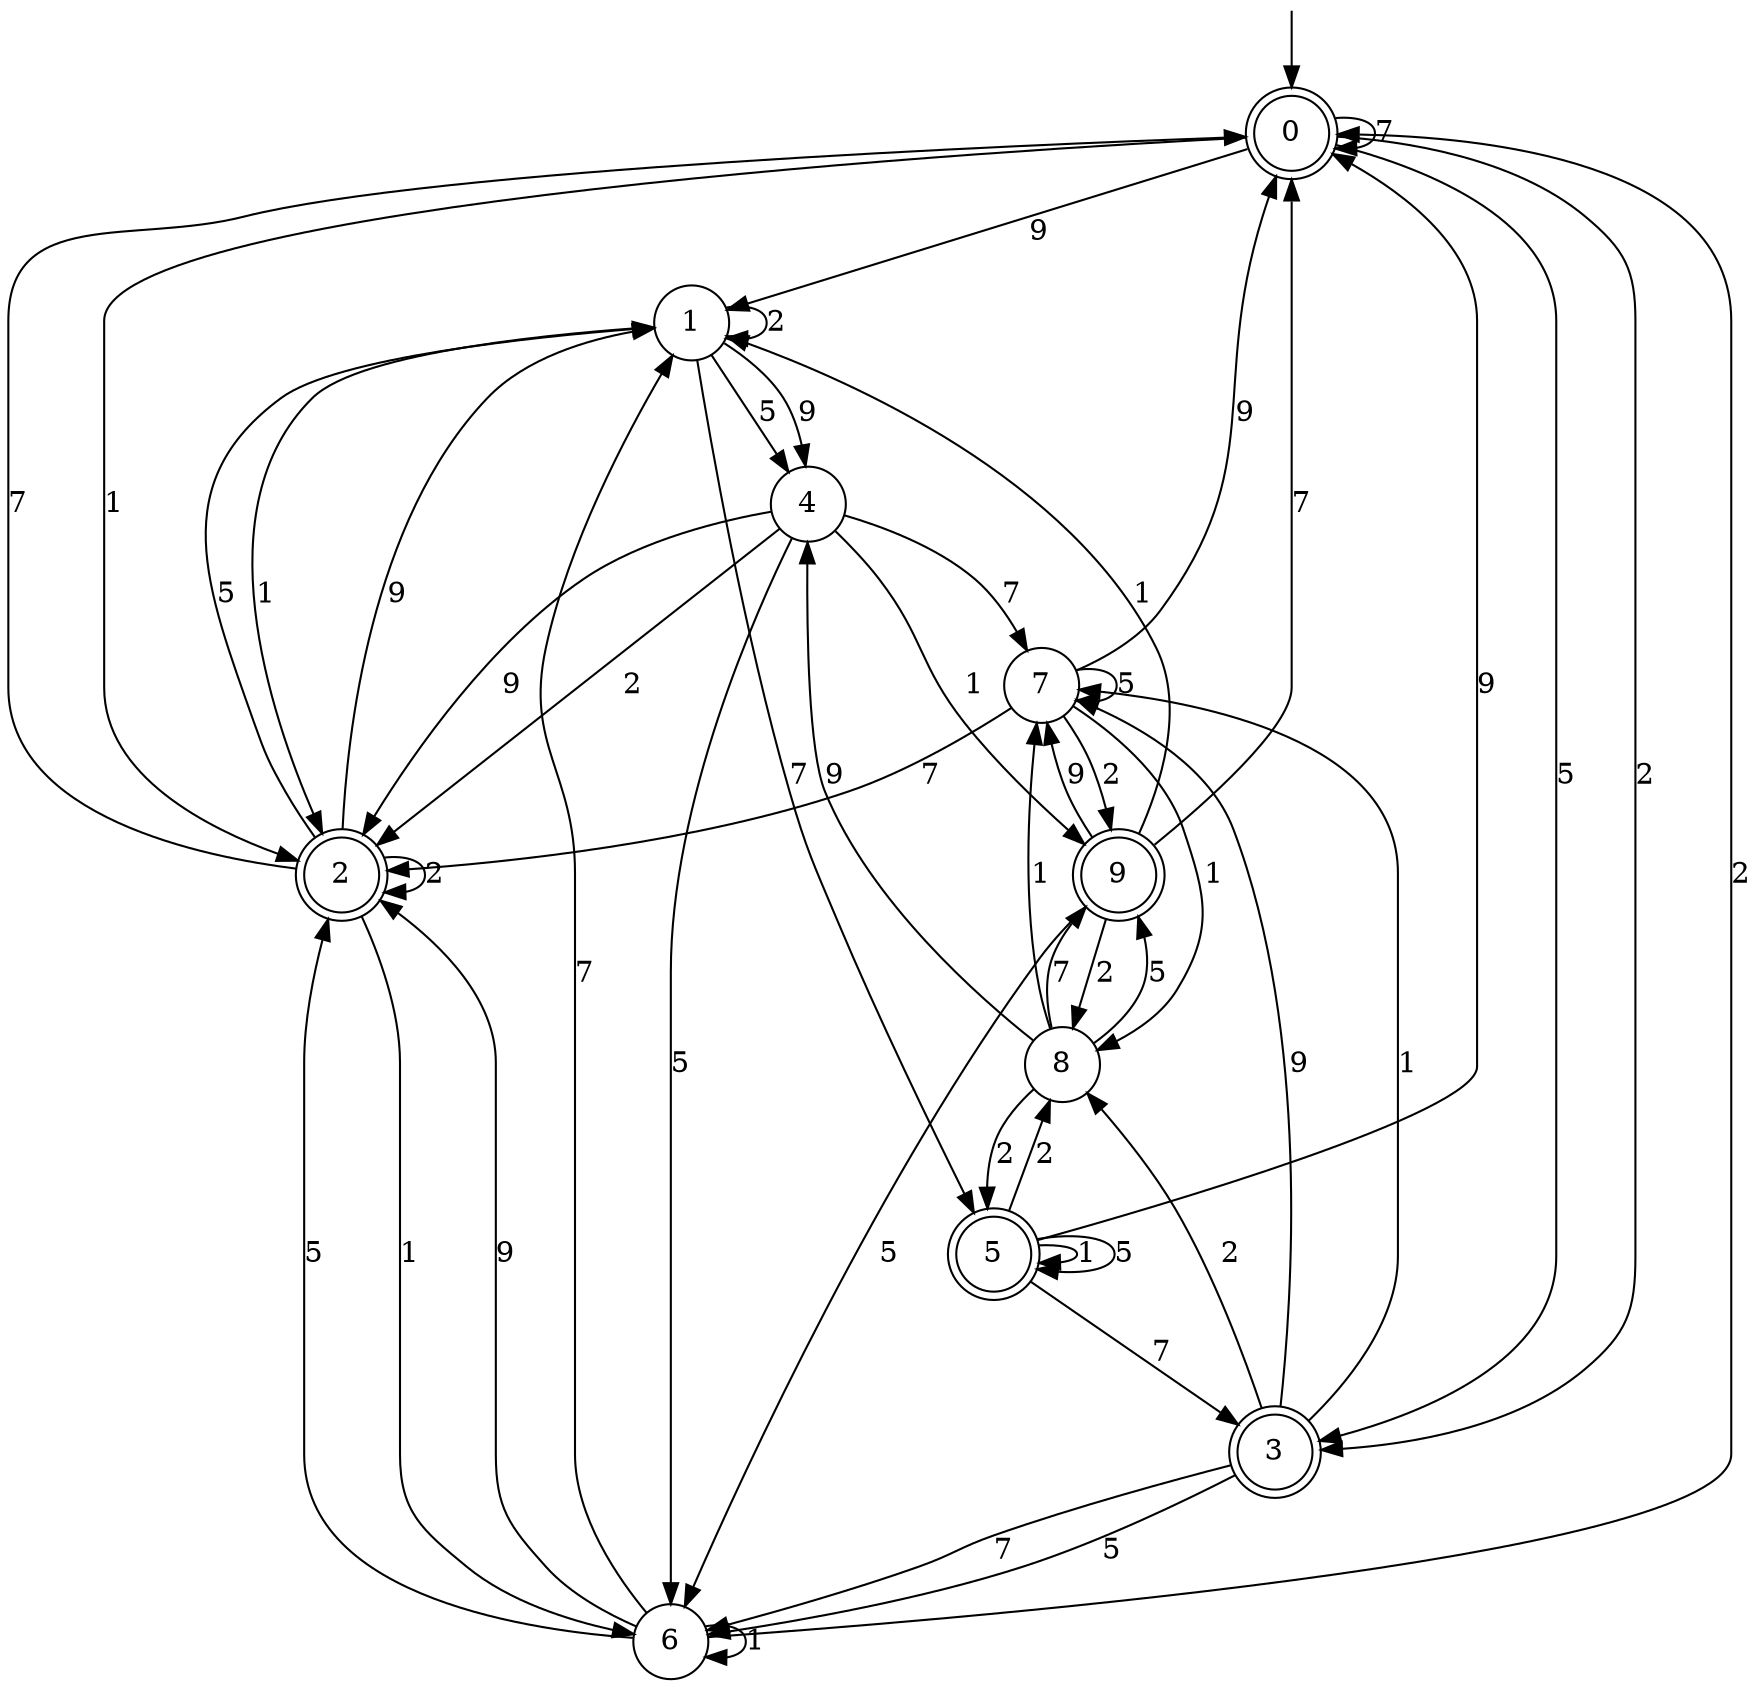 digraph g {

	s0 [shape="doublecircle" label="0"];
	s1 [shape="circle" label="1"];
	s2 [shape="doublecircle" label="2"];
	s3 [shape="doublecircle" label="3"];
	s4 [shape="circle" label="4"];
	s5 [shape="doublecircle" label="5"];
	s6 [shape="circle" label="6"];
	s7 [shape="circle" label="7"];
	s8 [shape="circle" label="8"];
	s9 [shape="doublecircle" label="9"];
	s0 -> s1 [label="9"];
	s0 -> s2 [label="1"];
	s0 -> s3 [label="2"];
	s0 -> s3 [label="5"];
	s0 -> s0 [label="7"];
	s1 -> s4 [label="9"];
	s1 -> s2 [label="1"];
	s1 -> s1 [label="2"];
	s1 -> s4 [label="5"];
	s1 -> s5 [label="7"];
	s2 -> s1 [label="9"];
	s2 -> s6 [label="1"];
	s2 -> s2 [label="2"];
	s2 -> s1 [label="5"];
	s2 -> s0 [label="7"];
	s3 -> s7 [label="9"];
	s3 -> s7 [label="1"];
	s3 -> s8 [label="2"];
	s3 -> s6 [label="5"];
	s3 -> s6 [label="7"];
	s4 -> s2 [label="9"];
	s4 -> s9 [label="1"];
	s4 -> s2 [label="2"];
	s4 -> s6 [label="5"];
	s4 -> s7 [label="7"];
	s5 -> s0 [label="9"];
	s5 -> s5 [label="1"];
	s5 -> s8 [label="2"];
	s5 -> s5 [label="5"];
	s5 -> s3 [label="7"];
	s6 -> s2 [label="9"];
	s6 -> s6 [label="1"];
	s6 -> s0 [label="2"];
	s6 -> s2 [label="5"];
	s6 -> s1 [label="7"];
	s7 -> s0 [label="9"];
	s7 -> s8 [label="1"];
	s7 -> s9 [label="2"];
	s7 -> s7 [label="5"];
	s7 -> s2 [label="7"];
	s8 -> s4 [label="9"];
	s8 -> s7 [label="1"];
	s8 -> s5 [label="2"];
	s8 -> s9 [label="5"];
	s8 -> s9 [label="7"];
	s9 -> s7 [label="9"];
	s9 -> s1 [label="1"];
	s9 -> s8 [label="2"];
	s9 -> s6 [label="5"];
	s9 -> s0 [label="7"];

__start0 [label="" shape="none" width="0" height="0"];
__start0 -> s0;

}
